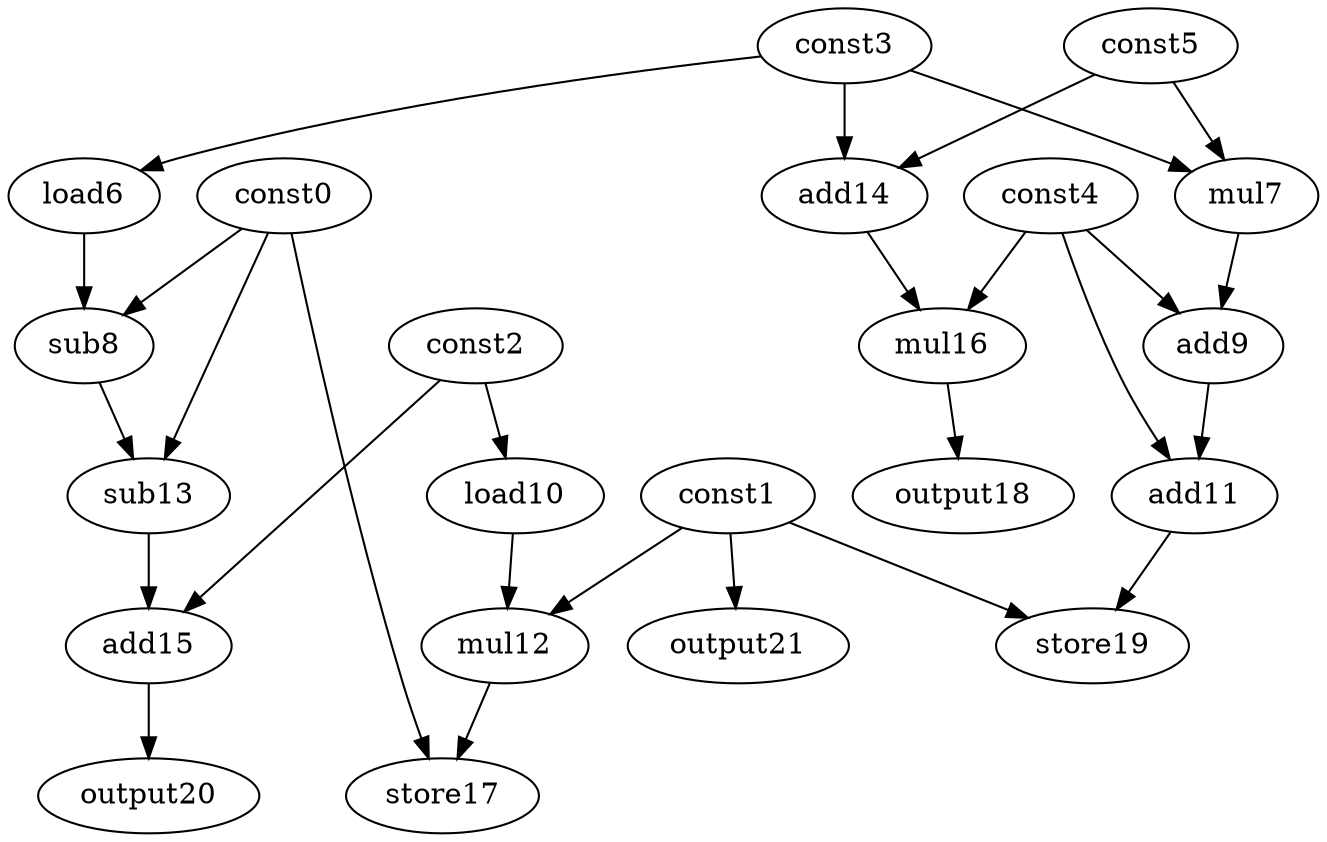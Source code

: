 digraph G { 
const0[opcode=const]; 
const1[opcode=const]; 
const2[opcode=const]; 
const3[opcode=const]; 
const4[opcode=const]; 
const5[opcode=const]; 
load6[opcode=load]; 
mul7[opcode=mul]; 
sub8[opcode=sub]; 
add9[opcode=add]; 
load10[opcode=load]; 
add11[opcode=add]; 
mul12[opcode=mul]; 
sub13[opcode=sub]; 
add14[opcode=add]; 
add15[opcode=add]; 
mul16[opcode=mul]; 
store17[opcode=store]; 
output18[opcode=output]; 
store19[opcode=store]; 
output20[opcode=output]; 
output21[opcode=output]; 
const3->load6[operand=0];
const3->mul7[operand=0];
const5->mul7[operand=1];
const2->load10[operand=0];
const3->add14[operand=0];
const5->add14[operand=1];
const1->output21[operand=0];
const0->sub8[operand=0];
load6->sub8[operand=1];
mul7->add9[operand=0];
const4->add9[operand=1];
const1->mul12[operand=0];
load10->mul12[operand=1];
const4->mul16[operand=0];
add14->mul16[operand=1];
add9->add11[operand=0];
const4->add11[operand=1];
const0->sub13[operand=0];
sub8->sub13[operand=1];
const0->store17[operand=0];
mul12->store17[operand=1];
mul16->output18[operand=0];
const2->add15[operand=0];
sub13->add15[operand=1];
const1->store19[operand=0];
add11->store19[operand=1];
add15->output20[operand=0];
}
